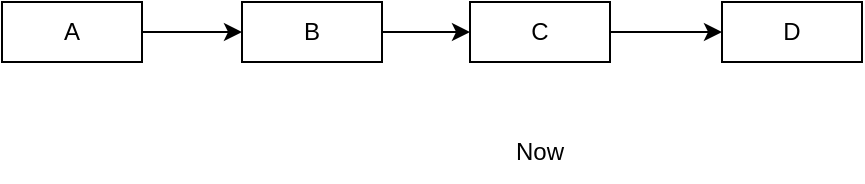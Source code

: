 <mxfile>
    <diagram id="UeGnmYXf2RH7JlnJH_rX" name="第 1 页">
        <mxGraphModel dx="375" dy="544" grid="1" gridSize="10" guides="1" tooltips="1" connect="1" arrows="1" fold="1" page="1" pageScale="1" pageWidth="827" pageHeight="1169" math="0" shadow="0">
            <root>
                <mxCell id="0"/>
                <mxCell id="1" parent="0"/>
                <mxCell id="4" style="edgeStyle=none;html=1;exitX=1;exitY=0.5;exitDx=0;exitDy=0;entryX=0;entryY=0.5;entryDx=0;entryDy=0;" edge="1" parent="1" source="2" target="3">
                    <mxGeometry relative="1" as="geometry"/>
                </mxCell>
                <mxCell id="2" value="A" style="rounded=0;whiteSpace=wrap;html=1;" parent="1" vertex="1">
                    <mxGeometry x="110" y="150" width="70" height="30" as="geometry"/>
                </mxCell>
                <mxCell id="6" style="edgeStyle=none;html=1;exitX=1;exitY=0.5;exitDx=0;exitDy=0;entryX=0;entryY=0.5;entryDx=0;entryDy=0;" edge="1" parent="1" source="3" target="5">
                    <mxGeometry relative="1" as="geometry"/>
                </mxCell>
                <mxCell id="3" value="B" style="rounded=0;whiteSpace=wrap;html=1;" vertex="1" parent="1">
                    <mxGeometry x="230" y="150" width="70" height="30" as="geometry"/>
                </mxCell>
                <mxCell id="8" style="edgeStyle=none;html=1;exitX=1;exitY=0.5;exitDx=0;exitDy=0;entryX=0;entryY=0.5;entryDx=0;entryDy=0;" edge="1" parent="1" source="5" target="7">
                    <mxGeometry relative="1" as="geometry"/>
                </mxCell>
                <mxCell id="5" value="C" style="rounded=0;whiteSpace=wrap;html=1;" vertex="1" parent="1">
                    <mxGeometry x="344" y="150" width="70" height="30" as="geometry"/>
                </mxCell>
                <mxCell id="7" value="D" style="rounded=0;whiteSpace=wrap;html=1;" vertex="1" parent="1">
                    <mxGeometry x="470" y="150" width="70" height="30" as="geometry"/>
                </mxCell>
                <mxCell id="9" value="Now" style="text;html=1;strokeColor=none;fillColor=none;align=center;verticalAlign=middle;whiteSpace=wrap;rounded=0;" vertex="1" parent="1">
                    <mxGeometry x="349" y="210" width="60" height="30" as="geometry"/>
                </mxCell>
            </root>
        </mxGraphModel>
    </diagram>
</mxfile>